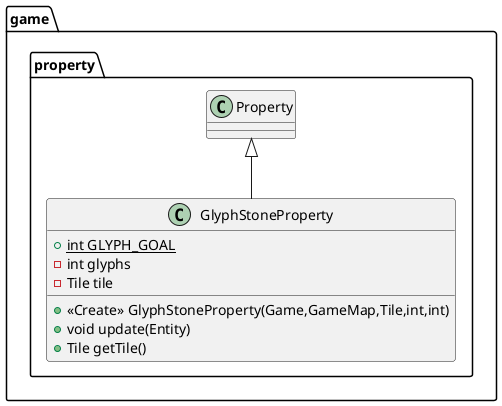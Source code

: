 @startuml
class game.property.GlyphStoneProperty {
+ {static} int GLYPH_GOAL
- int glyphs
- Tile tile
+ <<Create>> GlyphStoneProperty(Game,GameMap,Tile,int,int)
+ void update(Entity)
+ Tile getTile()
}




game.property.Property <|-- game.property.GlyphStoneProperty
@enduml
